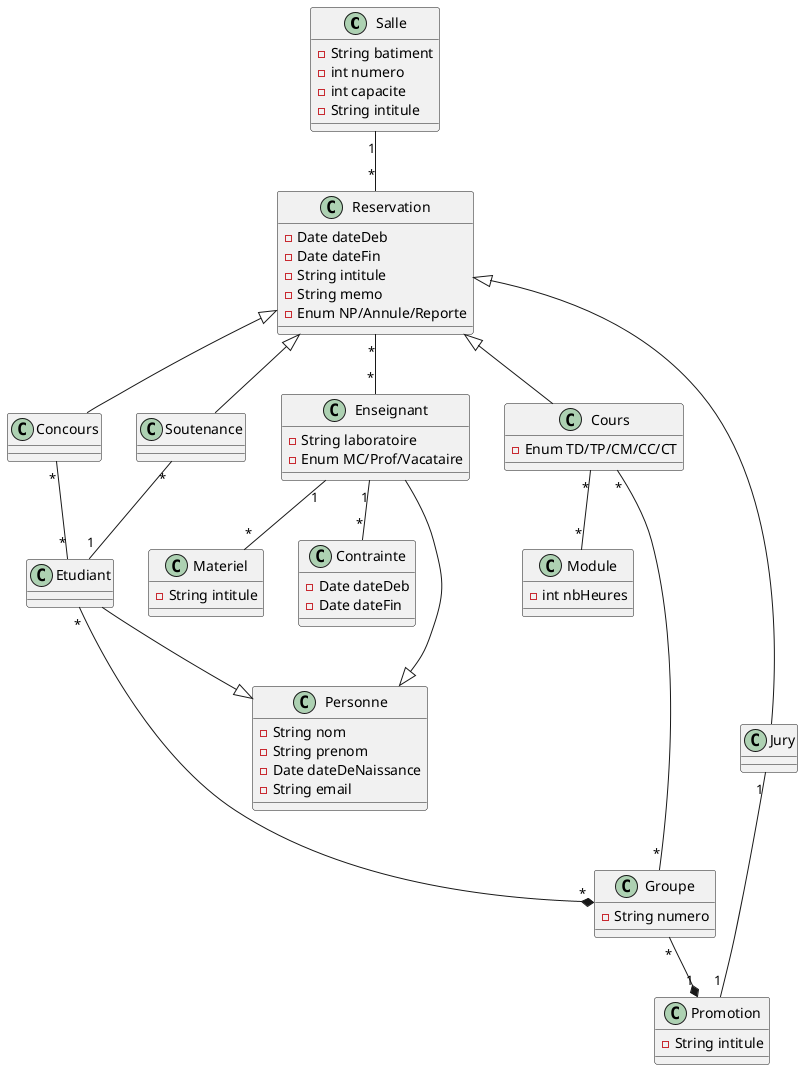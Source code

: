 @startuml

class Salle {
    -String batiment
    -int numero
    -int capacite
    -String intitule
}

class Cours {
    -Enum TD/TP/CM/CC/CT
}

class Personne {
    -String nom
    -String prenom
    -Date dateDeNaissance
    -String email
}

class Promotion {
    -String intitule
}

class Module {
    -int nbHeures
}

class Materiel {
    -String intitule
}

class Contrainte {
    -Date dateDeb
    -Date dateFin
}

class Groupe {
    -String numero
}

class Etudiant

class Enseignant {
    -String laboratoire
    -Enum MC/Prof/Vacataire
}

class Reservation {
    -Date dateDeb
    -Date dateFin
    -String intitule
    -String memo
    -Enum NP/Annule/Reporte
}

class Jury

class Concours 

Salle "1" -- "*" Reservation

Etudiant "*" --* "*" Groupe

Groupe "*" --* "1" Promotion 

Cours "*" ---- "*" Groupe

Cours "*" -- "*" Module

Enseignant "1" -- "*" Materiel

Enseignant "1" -- "*" Contrainte

Cours -up-|> Reservation

Soutenance -up-|> Reservation

Jury -up-|> Reservation

Concours -up-|> Reservation

Etudiant --|> Personne

Enseignant --|> Personne

Concours "*" -- "*" Etudiant

Reservation "*" -- "*" Enseignant

Jury "1" -- "1" Promotion

Soutenance "*" -- "1" Etudiant

@enduml
